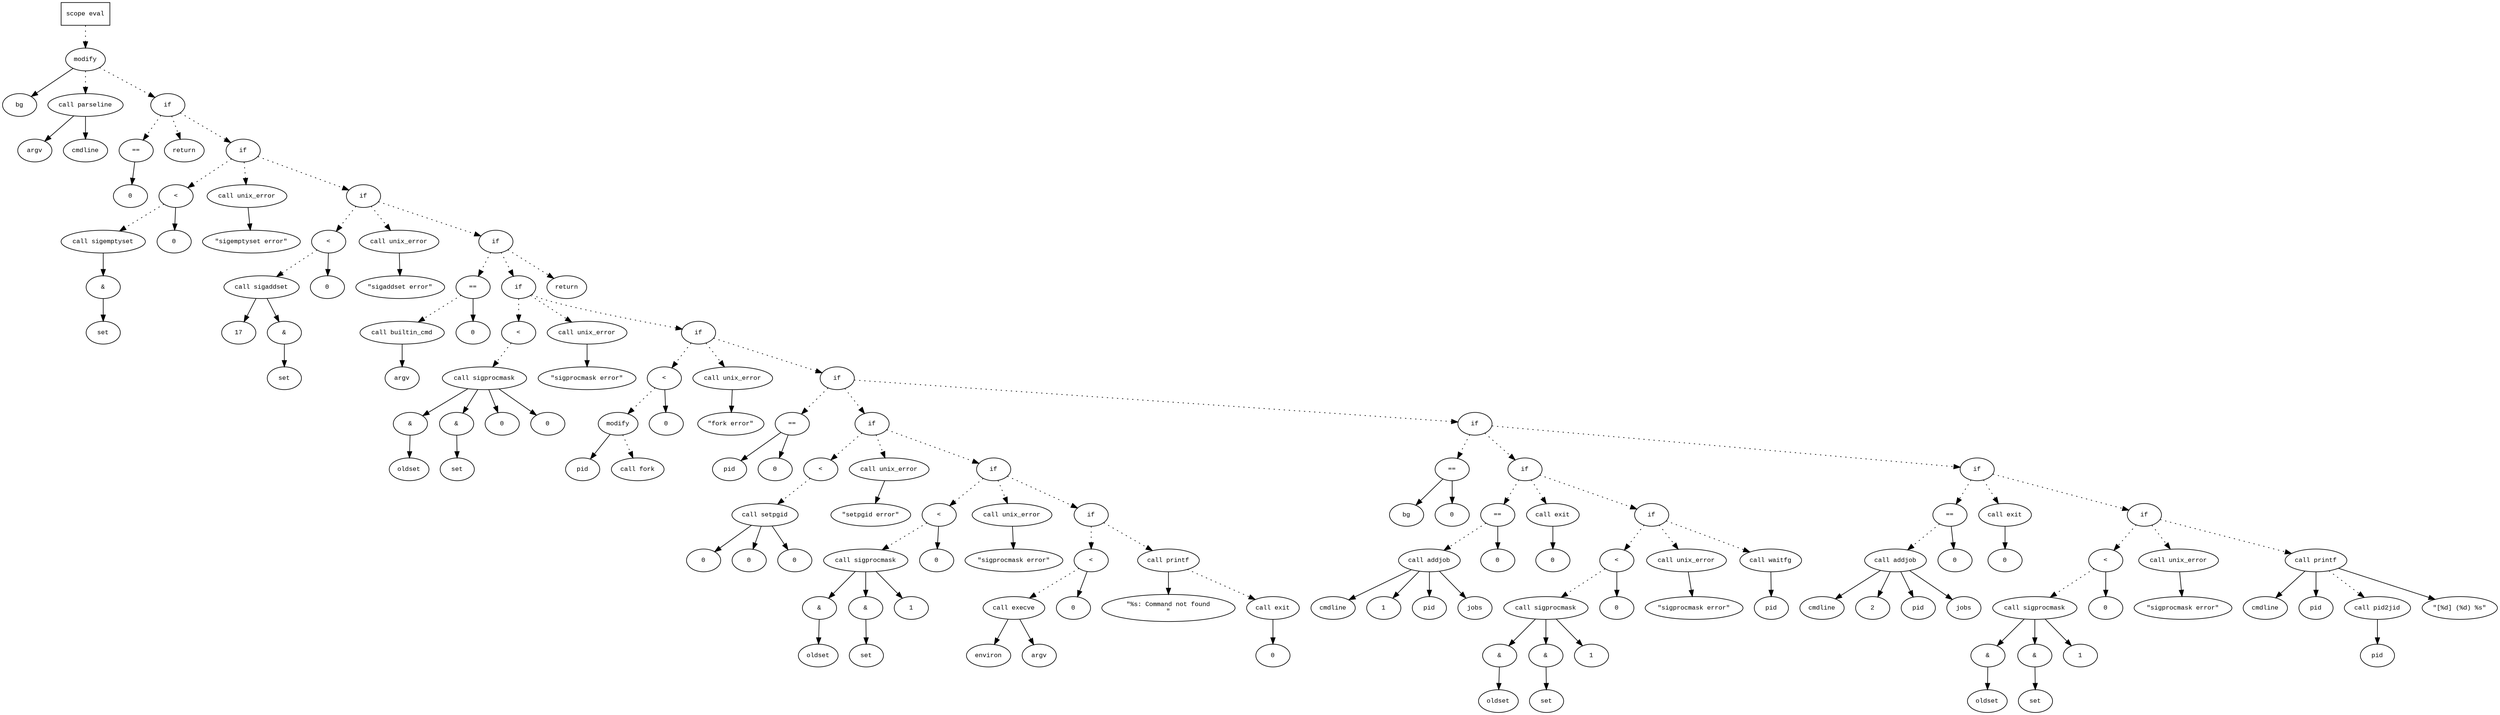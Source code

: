 digraph AST {
  graph [fontname="Times New Roman",fontsize=10];
  node  [fontname="Courier New",fontsize=10];
  edge  [fontname="Times New Roman",fontsize=10];

  node1 [label="scope eval",shape=box];
  node2 [label="modify",shape=ellipse];
  node3 [label="bg",shape=ellipse];
  node2 -> node3;
  node4 [label="call parseline",shape=ellipse];
  node5 [label="argv",shape=ellipse];
  node4 -> node5;
  node6 [label="cmdline",shape=ellipse];
  node4 -> node6;
  node2 -> node4 [style=dotted];
  node1 -> node2 [style=dotted];
  node7 [label="if",shape=ellipse];
  node2 -> node7 [style=dotted];
  node8 [label="==",shape=ellipse];
  node9 [label="0",shape=ellipse];
  node8 -> node9;
  node7 -> node8 [style=dotted];
  node10 [label="return",shape=ellipse];
  node7 -> node10 [style=dotted];
  node11 [label="if",shape=ellipse];
  node7 -> node11 [style=dotted];
  node12 [label="<",shape=ellipse];
  node13 [label="call sigemptyset",shape=ellipse];
  node14 [label="&",shape=ellipse];
  node13 -> node14;
  node15 [label="set",shape=ellipse];
  node14 -> node15;
  node12 -> node13 [style=dotted];
  node16 [label="0",shape=ellipse];
  node12 -> node16;
  node11 -> node12 [style=dotted];
  node17 [label="call unix_error",shape=ellipse];
  node18 [label="\"sigemptyset error\"",shape=ellipse];
  node17 -> node18;
  node11 -> node17 [style=dotted];
  node19 [label="if",shape=ellipse];
  node11 -> node19 [style=dotted];
  node20 [label="<",shape=ellipse];
  node21 [label="call sigaddset",shape=ellipse];
  node22 [label="17",shape=ellipse];
  node21 -> node22;
  node23 [label="&",shape=ellipse];
  node21 -> node23;
  node24 [label="set",shape=ellipse];
  node23 -> node24;
  node20 -> node21 [style=dotted];
  node25 [label="0",shape=ellipse];
  node20 -> node25;
  node19 -> node20 [style=dotted];
  node26 [label="call unix_error",shape=ellipse];
  node27 [label="\"sigaddset error\"",shape=ellipse];
  node26 -> node27;
  node19 -> node26 [style=dotted];
  node28 [label="if",shape=ellipse];
  node19 -> node28 [style=dotted];
  node29 [label="==",shape=ellipse];
  node30 [label="call builtin_cmd",shape=ellipse];
  node31 [label="argv",shape=ellipse];
  node30 -> node31;
  node29 -> node30 [style=dotted];
  node32 [label="0",shape=ellipse];
  node29 -> node32;
  node28 -> node29 [style=dotted];
  node33 [label="if",shape=ellipse];
  node28 -> node33 [style=dotted];
  node34 [label="<",shape=ellipse];
  node35 [label="call sigprocmask",shape=ellipse];
  node36 [label="&",shape=ellipse];
  node35 -> node36;
  node37 [label="oldset",shape=ellipse];
  node36 -> node37;
  node38 [label="&",shape=ellipse];
  node35 -> node38;
  node39 [label="set",shape=ellipse];
  node38 -> node39;
  node40 [label="0",shape=ellipse];
  node35 -> node40;
  node34 -> node35 [style=dotted];
  node41 [label="0",shape=ellipse];
  node35 -> node41;
  node33 -> node34 [style=dotted];
  node42 [label="call unix_error",shape=ellipse];
  node43 [label="\"sigprocmask error\"",shape=ellipse];
  node42 -> node43;
  node33 -> node42 [style=dotted];
  node44 [label="if",shape=ellipse];
  node33 -> node44 [style=dotted];
  node45 [label="<",shape=ellipse];
  node46 [label="modify",shape=ellipse];
  node47 [label="pid",shape=ellipse];
  node46 -> node47;
  node48 [label="call fork",shape=ellipse];
  node46 -> node48 [style=dotted];
  node45 -> node46 [style=dotted];
  node49 [label="0",shape=ellipse];
  node45 -> node49;
  node44 -> node45 [style=dotted];
  node50 [label="call unix_error",shape=ellipse];
  node51 [label="\"fork error\"",shape=ellipse];
  node50 -> node51;
  node44 -> node50 [style=dotted];
  node52 [label="if",shape=ellipse];
  node44 -> node52 [style=dotted];
  node53 [label="==",shape=ellipse];
  node54 [label="pid",shape=ellipse];
  node53 -> node54;
  node55 [label="0",shape=ellipse];
  node53 -> node55;
  node52 -> node53 [style=dotted];
  node56 [label="if",shape=ellipse];
  node52 -> node56 [style=dotted];
  node57 [label="<",shape=ellipse];
  node58 [label="call setpgid",shape=ellipse];
  node59 [label="0",shape=ellipse];
  node58 -> node59;
  node60 [label="0",shape=ellipse];
  node58 -> node60;
  node57 -> node58 [style=dotted];
  node61 [label="0",shape=ellipse];
  node58 -> node61;
  node56 -> node57 [style=dotted];
  node62 [label="call unix_error",shape=ellipse];
  node63 [label="\"setpgid error\"",shape=ellipse];
  node62 -> node63;
  node56 -> node62 [style=dotted];
  node64 [label="if",shape=ellipse];
  node56 -> node64 [style=dotted];
  node65 [label="<",shape=ellipse];
  node66 [label="call sigprocmask",shape=ellipse];
  node67 [label="&",shape=ellipse];
  node66 -> node67;
  node68 [label="oldset",shape=ellipse];
  node67 -> node68;
  node69 [label="&",shape=ellipse];
  node66 -> node69;
  node70 [label="set",shape=ellipse];
  node69 -> node70;
  node71 [label="1",shape=ellipse];
  node66 -> node71;
  node65 -> node66 [style=dotted];
  node72 [label="0",shape=ellipse];
  node65 -> node72;
  node64 -> node65 [style=dotted];
  node73 [label="call unix_error",shape=ellipse];
  node74 [label="\"sigprocmask error\"",shape=ellipse];
  node73 -> node74;
  node64 -> node73 [style=dotted];
  node75 [label="if",shape=ellipse];
  node64 -> node75 [style=dotted];
  node76 [label="<",shape=ellipse];
  node77 [label="call execve",shape=ellipse];
  node78 [label="environ",shape=ellipse];
  node77 -> node78;
  node79 [label="argv",shape=ellipse];
  node77 -> node79;
  node76 -> node77 [style=dotted];
  node80 [label="0",shape=ellipse];
  node76 -> node80;
  node75 -> node76 [style=dotted];
  node81 [label="call printf",shape=ellipse];
  node82 [label="\"%s: Command not found
\"",shape=ellipse];
  node81 -> node82;
  node75 -> node81 [style=dotted];
  node83 [label="call exit",shape=ellipse];
  node84 [label="0",shape=ellipse];
  node83 -> node84;
  node81 -> node83 [style=dotted];
  node85 [label="if",shape=ellipse];
  node52 -> node85 [style=dotted];
  node86 [label="==",shape=ellipse];
  node87 [label="bg",shape=ellipse];
  node86 -> node87;
  node88 [label="0",shape=ellipse];
  node86 -> node88;
  node85 -> node86 [style=dotted];
  node89 [label="if",shape=ellipse];
  node85 -> node89 [style=dotted];
  node90 [label="==",shape=ellipse];
  node91 [label="call addjob",shape=ellipse];
  node92 [label="cmdline",shape=ellipse];
  node91 -> node92;
  node93 [label="1",shape=ellipse];
  node91 -> node93;
  node94 [label="pid",shape=ellipse];
  node91 -> node94;
  node95 [label="jobs",shape=ellipse];
  node91 -> node95;
  node90 -> node91 [style=dotted];
  node96 [label="0",shape=ellipse];
  node90 -> node96;
  node89 -> node90 [style=dotted];
  node97 [label="call exit",shape=ellipse];
  node98 [label="0",shape=ellipse];
  node97 -> node98;
  node89 -> node97 [style=dotted];
  node99 [label="if",shape=ellipse];
  node89 -> node99 [style=dotted];
  node100 [label="<",shape=ellipse];
  node101 [label="call sigprocmask",shape=ellipse];
  node102 [label="&",shape=ellipse];
  node101 -> node102;
  node103 [label="oldset",shape=ellipse];
  node102 -> node103;
  node104 [label="&",shape=ellipse];
  node101 -> node104;
  node105 [label="set",shape=ellipse];
  node104 -> node105;
  node106 [label="1",shape=ellipse];
  node101 -> node106;
  node100 -> node101 [style=dotted];
  node107 [label="0",shape=ellipse];
  node100 -> node107;
  node99 -> node100 [style=dotted];
  node108 [label="call unix_error",shape=ellipse];
  node109 [label="\"sigprocmask error\"",shape=ellipse];
  node108 -> node109;
  node99 -> node108 [style=dotted];
  node110 [label="call waitfg",shape=ellipse];
  node111 [label="pid",shape=ellipse];
  node110 -> node111;
  node99 -> node110 [style=dotted];
  node112 [label="if",shape=ellipse];
  node85 -> node112 [style=dotted];
  node113 [label="==",shape=ellipse];
  node114 [label="call addjob",shape=ellipse];
  node115 [label="cmdline",shape=ellipse];
  node114 -> node115;
  node116 [label="2",shape=ellipse];
  node114 -> node116;
  node117 [label="pid",shape=ellipse];
  node114 -> node117;
  node118 [label="jobs",shape=ellipse];
  node114 -> node118;
  node113 -> node114 [style=dotted];
  node119 [label="0",shape=ellipse];
  node113 -> node119;
  node112 -> node113 [style=dotted];
  node120 [label="call exit",shape=ellipse];
  node121 [label="0",shape=ellipse];
  node120 -> node121;
  node112 -> node120 [style=dotted];
  node122 [label="if",shape=ellipse];
  node112 -> node122 [style=dotted];
  node123 [label="<",shape=ellipse];
  node124 [label="call sigprocmask",shape=ellipse];
  node125 [label="&",shape=ellipse];
  node124 -> node125;
  node126 [label="oldset",shape=ellipse];
  node125 -> node126;
  node127 [label="&",shape=ellipse];
  node124 -> node127;
  node128 [label="set",shape=ellipse];
  node127 -> node128;
  node129 [label="1",shape=ellipse];
  node124 -> node129;
  node123 -> node124 [style=dotted];
  node130 [label="0",shape=ellipse];
  node123 -> node130;
  node122 -> node123 [style=dotted];
  node131 [label="call unix_error",shape=ellipse];
  node132 [label="\"sigprocmask error\"",shape=ellipse];
  node131 -> node132;
  node122 -> node131 [style=dotted];
  node133 [label="call printf",shape=ellipse];
  node134 [label="cmdline",shape=ellipse];
  node133 -> node134;
  node135 [label="pid",shape=ellipse];
  node133 -> node135;
  node136 [label="call pid2jid",shape=ellipse];
  node137 [label="pid",shape=ellipse];
  node136 -> node137;
  node133 -> node136 [style=dotted];
  node138 [label="\"[%d] (%d) %s\"",shape=ellipse];
  node133 -> node138;
  node122 -> node133 [style=dotted];
  node139 [label="return",shape=ellipse];
  node28 -> node139 [style=dotted];
} 